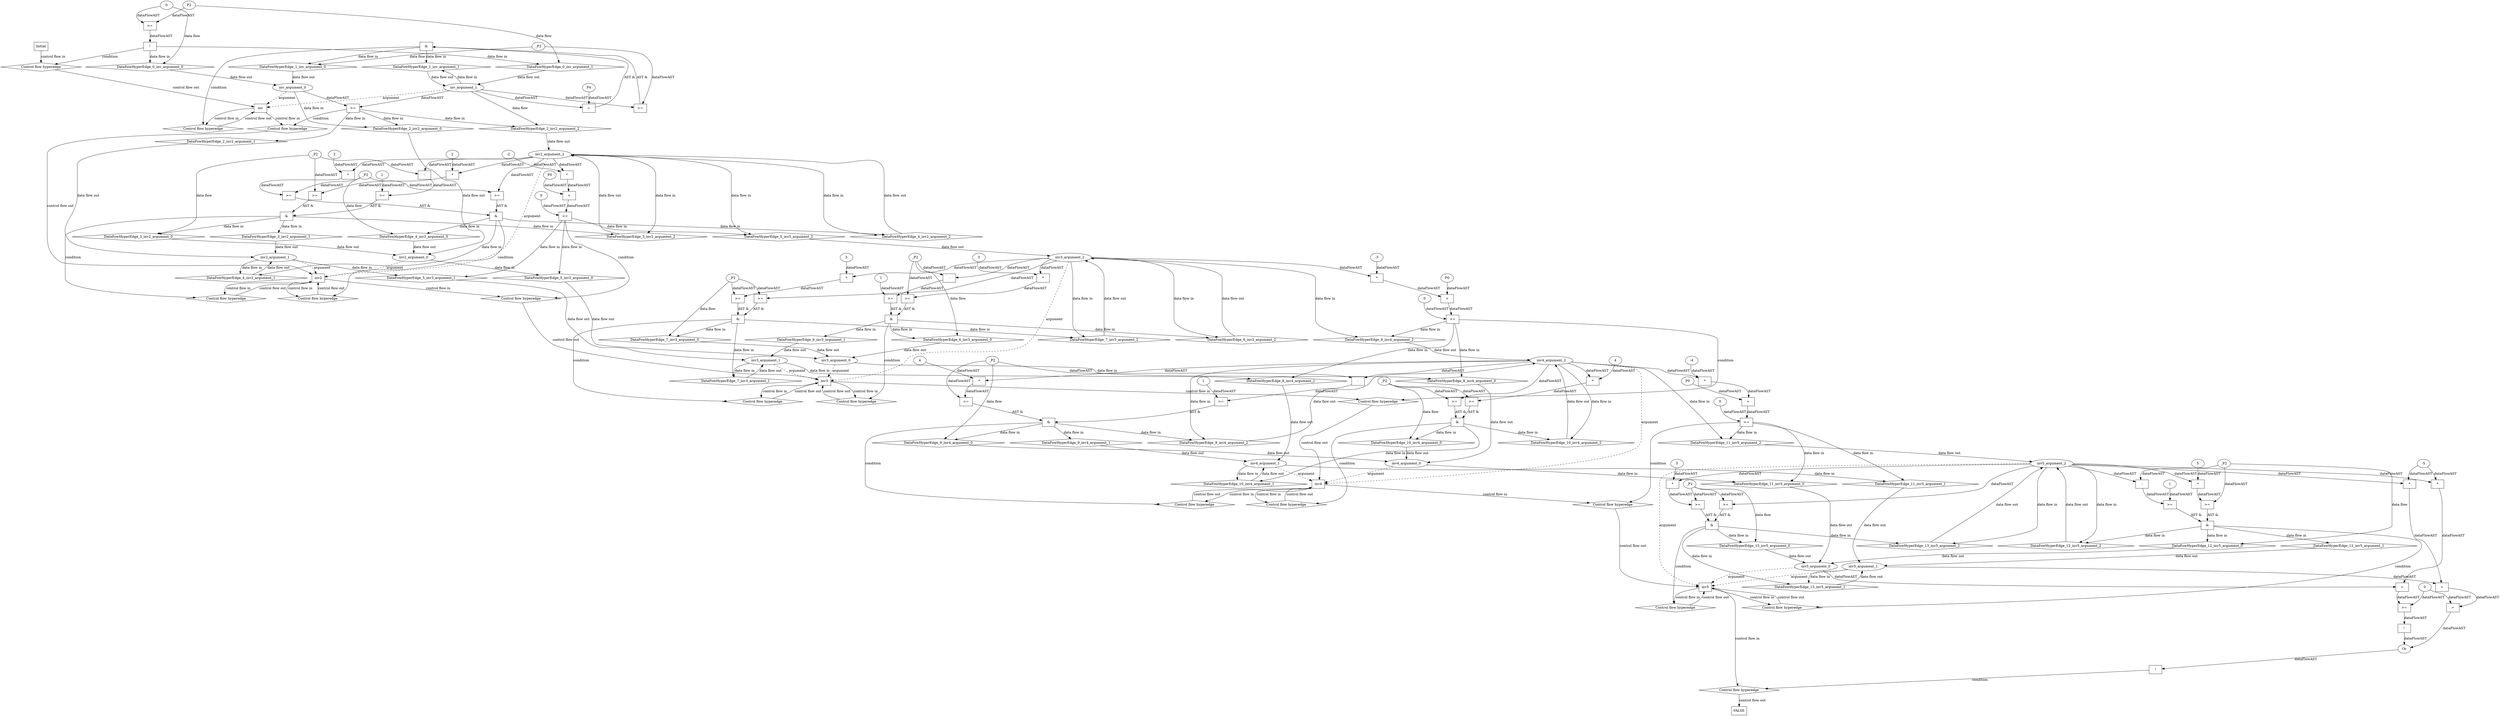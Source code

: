 digraph dag {
"inv" [label="inv" nodeName="inv" class=cfn  shape="rect"];
"inv2" [label="inv2" nodeName="inv2" class=cfn  shape="rect"];
"inv3" [label="inv3" nodeName="inv3" class=cfn  shape="rect"];
"inv4" [label="inv4" nodeName="inv4" class=cfn  shape="rect"];
"inv5" [label="inv5" nodeName="inv5" class=cfn  shape="rect"];
FALSE [label="FALSE" nodeName=FALSE class=cfn  shape="rect"];
Initial [label="Initial" nodeName=Initial class=cfn  shape="rect"];
ControlFowHyperEdge_0 [label="Control flow hyperedge" nodeName=ControlFowHyperEdge_0 class=controlFlowHyperEdge shape="diamond"];
"Initial" -> ControlFowHyperEdge_0 [label="control flow in"]
ControlFowHyperEdge_0 -> "inv" [label="control flow out"]
ControlFowHyperEdge_1 [label="Control flow hyperedge" nodeName=ControlFowHyperEdge_1 class=controlFlowHyperEdge shape="diamond"];
"inv" -> ControlFowHyperEdge_1 [label="control flow in"]
ControlFowHyperEdge_1 -> "inv" [label="control flow out"]
ControlFowHyperEdge_2 [label="Control flow hyperedge" nodeName=ControlFowHyperEdge_2 class=controlFlowHyperEdge shape="diamond"];
"inv" -> ControlFowHyperEdge_2 [label="control flow in"]
ControlFowHyperEdge_2 -> "inv2" [label="control flow out"]
ControlFowHyperEdge_3 [label="Control flow hyperedge" nodeName=ControlFowHyperEdge_3 class=controlFlowHyperEdge shape="diamond"];
"inv2" -> ControlFowHyperEdge_3 [label="control flow in"]
ControlFowHyperEdge_3 -> "inv2" [label="control flow out"]
ControlFowHyperEdge_4 [label="Control flow hyperedge" nodeName=ControlFowHyperEdge_4 class=controlFlowHyperEdge shape="diamond"];
"inv2" -> ControlFowHyperEdge_4 [label="control flow in"]
ControlFowHyperEdge_4 -> "inv2" [label="control flow out"]
ControlFowHyperEdge_5 [label="Control flow hyperedge" nodeName=ControlFowHyperEdge_5 class=controlFlowHyperEdge shape="diamond"];
"inv2" -> ControlFowHyperEdge_5 [label="control flow in"]
ControlFowHyperEdge_5 -> "inv3" [label="control flow out"]
ControlFowHyperEdge_6 [label="Control flow hyperedge" nodeName=ControlFowHyperEdge_6 class=controlFlowHyperEdge shape="diamond"];
"inv3" -> ControlFowHyperEdge_6 [label="control flow in"]
ControlFowHyperEdge_6 -> "inv3" [label="control flow out"]
ControlFowHyperEdge_7 [label="Control flow hyperedge" nodeName=ControlFowHyperEdge_7 class=controlFlowHyperEdge shape="diamond"];
"inv3" -> ControlFowHyperEdge_7 [label="control flow in"]
ControlFowHyperEdge_7 -> "inv3" [label="control flow out"]
ControlFowHyperEdge_8 [label="Control flow hyperedge" nodeName=ControlFowHyperEdge_8 class=controlFlowHyperEdge shape="diamond"];
"inv3" -> ControlFowHyperEdge_8 [label="control flow in"]
ControlFowHyperEdge_8 -> "inv4" [label="control flow out"]
ControlFowHyperEdge_9 [label="Control flow hyperedge" nodeName=ControlFowHyperEdge_9 class=controlFlowHyperEdge shape="diamond"];
"inv4" -> ControlFowHyperEdge_9 [label="control flow in"]
ControlFowHyperEdge_9 -> "inv4" [label="control flow out"]
ControlFowHyperEdge_10 [label="Control flow hyperedge" nodeName=ControlFowHyperEdge_10 class=controlFlowHyperEdge shape="diamond"];
"inv4" -> ControlFowHyperEdge_10 [label="control flow in"]
ControlFowHyperEdge_10 -> "inv4" [label="control flow out"]
ControlFowHyperEdge_11 [label="Control flow hyperedge" nodeName=ControlFowHyperEdge_11 class=controlFlowHyperEdge shape="diamond"];
"inv4" -> ControlFowHyperEdge_11 [label="control flow in"]
ControlFowHyperEdge_11 -> "inv5" [label="control flow out"]
ControlFowHyperEdge_12 [label="Control flow hyperedge" nodeName=ControlFowHyperEdge_12 class=controlFlowHyperEdge shape="diamond"];
"inv5" -> ControlFowHyperEdge_12 [label="control flow in"]
ControlFowHyperEdge_12 -> "inv5" [label="control flow out"]
ControlFowHyperEdge_13 [label="Control flow hyperedge" nodeName=ControlFowHyperEdge_13 class=controlFlowHyperEdge shape="diamond"];
"inv5" -> ControlFowHyperEdge_13 [label="control flow in"]
ControlFowHyperEdge_13 -> "inv5" [label="control flow out"]
ControlFowHyperEdge_14 [label="Control flow hyperedge" nodeName=ControlFowHyperEdge_14 class=controlFlowHyperEdge shape="diamond"];
"inv5" -> ControlFowHyperEdge_14 [label="control flow in"]
ControlFowHyperEdge_14 -> "FALSE" [label="control flow out"]
"inv_argument_0" [label="inv_argument_0" nodeName=argument0 class=argument  head="inv" shape="oval"];
"inv_argument_0" -> "inv"[label="argument" style="dashed"]
"inv_argument_1" [label="inv_argument_1" nodeName=argument1 class=argument  head="inv" shape="oval"];
"inv_argument_1" -> "inv"[label="argument" style="dashed"]
"inv2_argument_0" [label="inv2_argument_0" nodeName=argument0 class=argument  head="inv2" shape="oval"];
"inv2_argument_0" -> "inv2"[label="argument" style="dashed"]
"inv2_argument_1" [label="inv2_argument_1" nodeName=argument1 class=argument  head="inv2" shape="oval"];
"inv2_argument_1" -> "inv2"[label="argument" style="dashed"]
"inv2_argument_2" [label="inv2_argument_2" nodeName=argument2 class=argument  head="inv2" shape="oval"];
"inv2_argument_2" -> "inv2"[label="argument" style="dashed"]
"inv3_argument_0" [label="inv3_argument_0" nodeName=argument0 class=argument  head="inv3" shape="oval"];
"inv3_argument_0" -> "inv3"[label="argument" style="dashed"]
"inv3_argument_1" [label="inv3_argument_1" nodeName=argument1 class=argument  head="inv3" shape="oval"];
"inv3_argument_1" -> "inv3"[label="argument" style="dashed"]
"inv3_argument_2" [label="inv3_argument_2" nodeName=argument2 class=argument  head="inv3" shape="oval"];
"inv3_argument_2" -> "inv3"[label="argument" style="dashed"]
"inv4_argument_0" [label="inv4_argument_0" nodeName=argument0 class=argument  head="inv4" shape="oval"];
"inv4_argument_0" -> "inv4"[label="argument" style="dashed"]
"inv4_argument_1" [label="inv4_argument_1" nodeName=argument1 class=argument  head="inv4" shape="oval"];
"inv4_argument_1" -> "inv4"[label="argument" style="dashed"]
"inv4_argument_2" [label="inv4_argument_2" nodeName=argument2 class=argument  head="inv4" shape="oval"];
"inv4_argument_2" -> "inv4"[label="argument" style="dashed"]
"inv5_argument_0" [label="inv5_argument_0" nodeName=argument0 class=argument  head="inv5" shape="oval"];
"inv5_argument_0" -> "inv5"[label="argument" style="dashed"]
"inv5_argument_1" [label="inv5_argument_1" nodeName=argument1 class=argument  head="inv5" shape="oval"];
"inv5_argument_1" -> "inv5"[label="argument" style="dashed"]
"inv5_argument_2" [label="inv5_argument_2" nodeName=argument2 class=argument  head="inv5" shape="oval"];
"inv5_argument_2" -> "inv5"[label="argument" style="dashed"]

"xxxinv___Initial_0xxxguard_0_node_0" [label="!" nodeName="xxxinv___Initial_0xxxguard_0_node_0" class=Operator shape="rect"];
"xxxinv___Initial_0xxxguard_0_node_1" [label=">=" nodeName="xxxinv___Initial_0xxxguard_0_node_1" class=Operator  shape="rect"];
"xxxinv___Initial_0xxxguard_0_node_1" -> "xxxinv___Initial_0xxxguard_0_node_0"[label="dataFlowAST"]
"xxxinv___Initial_0xxxdataFlow_0_node_0" -> "xxxinv___Initial_0xxxguard_0_node_1"[label="dataFlowAST"]
"xxxinv___Initial_0xxxdataFlow1_node_0" -> "xxxinv___Initial_0xxxguard_0_node_1"[label="dataFlowAST"]

"xxxinv___Initial_0xxxguard_0_node_0" -> "ControlFowHyperEdge_0" [label="condition"];
"xxxinv___Initial_0xxxdataFlow_0_node_0" [label="0" nodeName="xxxinv___Initial_0xxxdataFlow_0_node_0" class=Literal ];

"xxxinv___Initial_0xxxdataFlow_0_node_0" -> "DataFowHyperEdge_0_inv_argument_0" [label="data flow"];
"xxxinv___Initial_0xxxdataFlow1_node_0" [label="P2" nodeName="xxxinv___Initial_0xxxdataFlow1_node_0" class=Constant ];

"xxxinv___Initial_0xxxdataFlow1_node_0" -> "DataFowHyperEdge_0_inv_argument_1" [label="data flow"];
"xxxinv___inv_1xxx_and" [label="&" nodeName="xxxinv___inv_1xxx_and" class=Operator shape="rect"];
"xxxinv___inv_1xxxguard_0_node_0" [label=">=" nodeName="xxxinv___inv_1xxxguard_0_node_0" class=Operator  shape="rect"];
"inv_argument_1" -> "xxxinv___inv_1xxxguard_0_node_0"[label="dataFlowAST"]
"xxxinv___inv_1xxxdataFlow_0_node_0" -> "xxxinv___inv_1xxxguard_0_node_0"[label="dataFlowAST"]

"xxxinv___inv_1xxxguard_0_node_0" -> "xxxinv___inv_1xxx_and" [label="AST &"];
"xxxinv___inv_1xxxguard1_node_0" [label="=" nodeName="xxxinv___inv_1xxxguard1_node_0" class=Operator  shape="rect"];
"xxxinv___inv_1xxxguard1_node_1" [label="P4" nodeName="xxxinv___inv_1xxxguard1_node_1" class=Constant ];
"xxxinv___inv_1xxxguard1_node_1" -> "xxxinv___inv_1xxxguard1_node_0"[label="dataFlowAST"]
"inv_argument_1" -> "xxxinv___inv_1xxxguard1_node_0"[label="dataFlowAST"]

"xxxinv___inv_1xxxguard1_node_0" -> "xxxinv___inv_1xxx_and" [label="AST &"];
"xxxinv___inv_1xxx_and" -> "ControlFowHyperEdge_1" [label="condition"];
"xxxinv___inv_1xxxdataFlow_0_node_0" [label="_P2" nodeName="xxxinv___inv_1xxxdataFlow_0_node_0" class=Constant ];

"xxxinv___inv_1xxxdataFlow_0_node_0" -> "DataFowHyperEdge_1_inv_argument_0" [label="data flow"];
"xxxinv2___inv_2xxxguard_0_node_0" [label=">=" nodeName="xxxinv2___inv_2xxxguard_0_node_0" class=Operator  shape="rect"];
"inv_argument_0" -> "xxxinv2___inv_2xxxguard_0_node_0"[label="dataFlowAST"]
"inv_argument_1" -> "xxxinv2___inv_2xxxguard_0_node_0"[label="dataFlowAST"]

"xxxinv2___inv_2xxxguard_0_node_0" -> "ControlFowHyperEdge_2" [label="condition"];

"inv_argument_1" -> "DataFowHyperEdge_2_inv2_argument_2" [label="data flow"];
"xxxinv2___inv2_3xxx_and" [label="&" nodeName="xxxinv2___inv2_3xxx_and" class=Operator shape="rect"];
"xxxinv2___inv2_3xxxguard_0_node_0" [label=">=" nodeName="xxxinv2___inv2_3xxxguard_0_node_0" class=Operator  shape="rect"];
"xxxinv2___inv2_3xxxguard_0_node_1" [label="*" nodeName="xxxinv2___inv2_3xxxguard_0_node_1" class=Operator  shape="rect"];
"xxxinv2___inv2_3xxxguard_0_node_2" [label="2" nodeName="xxxinv2___inv2_3xxxguard_0_node_2" class=Coeff ];
"xxxinv2___inv2_3xxxguard_0_node_1" -> "xxxinv2___inv2_3xxxguard_0_node_0"[label="dataFlowAST"]
"xxxinv2___inv2_3xxxdataFlow_0_node_0" -> "xxxinv2___inv2_3xxxguard_0_node_0"[label="dataFlowAST"]
"xxxinv2___inv2_3xxxguard_0_node_2" -> "xxxinv2___inv2_3xxxguard_0_node_1"[label="dataFlowAST"]
"inv2_argument_2" -> "xxxinv2___inv2_3xxxguard_0_node_1"[label="dataFlowAST"]

"xxxinv2___inv2_3xxxguard_0_node_0" -> "xxxinv2___inv2_3xxx_and" [label="AST &"];
"xxxinv2___inv2_3xxxguard1_node_0" [label=">=" nodeName="xxxinv2___inv2_3xxxguard1_node_0" class=Operator  shape="rect"];
"xxxinv2___inv2_3xxxguard1_node_1" [label="-" nodeName="xxxinv2___inv2_3xxxguard1_node_1" class= Operator shape="rect"];
"xxxinv2___inv2_3xxxguard1_node_4" [label="1" nodeName="xxxinv2___inv2_3xxxguard1_node_4" class=Literal ];
"xxxinv2___inv2_3xxxguard1_node_1" -> "xxxinv2___inv2_3xxxguard1_node_0"[label="dataFlowAST"]
"xxxinv2___inv2_3xxxguard1_node_4" -> "xxxinv2___inv2_3xxxguard1_node_0"[label="dataFlowAST"]
"xxxinv2___inv2_3xxxdataFlow_0_node_0" -> "xxxinv2___inv2_3xxxguard1_node_1"[label="dataFlowAST"]
"inv2_argument_2" -> "xxxinv2___inv2_3xxxguard1_node_1"[label="dataFlowAST"]

"xxxinv2___inv2_3xxxguard1_node_0" -> "xxxinv2___inv2_3xxx_and" [label="AST &"];
"xxxinv2___inv2_3xxx_and" -> "ControlFowHyperEdge_3" [label="condition"];
"xxxinv2___inv2_3xxxdataFlow_0_node_0" [label="_P2" nodeName="xxxinv2___inv2_3xxxdataFlow_0_node_0" class=Constant ];

"xxxinv2___inv2_3xxxdataFlow_0_node_0" -> "DataFowHyperEdge_3_inv2_argument_0" [label="data flow"];
"xxxinv2___inv2_4xxx_and" [label="&" nodeName="xxxinv2___inv2_4xxx_and" class=Operator shape="rect"];
"xxxinv2___inv2_4xxxguard_0_node_0" [label=">=" nodeName="xxxinv2___inv2_4xxxguard_0_node_0" class=Operator  shape="rect"];
"xxxinv2___inv2_4xxxguard_0_node_1" [label="*" nodeName="xxxinv2___inv2_4xxxguard_0_node_1" class=Operator  shape="rect"];
"xxxinv2___inv2_4xxxguard_0_node_2" [label="2" nodeName="xxxinv2___inv2_4xxxguard_0_node_2" class=Coeff ];
"xxxinv2___inv2_4xxxguard_0_node_1" -> "xxxinv2___inv2_4xxxguard_0_node_0"[label="dataFlowAST"]
"xxxinv2___inv2_4xxxdataFlow_0_node_0" -> "xxxinv2___inv2_4xxxguard_0_node_0"[label="dataFlowAST"]
"xxxinv2___inv2_4xxxguard_0_node_2" -> "xxxinv2___inv2_4xxxguard_0_node_1"[label="dataFlowAST"]
"inv2_argument_2" -> "xxxinv2___inv2_4xxxguard_0_node_1"[label="dataFlowAST"]

"xxxinv2___inv2_4xxxguard_0_node_0" -> "xxxinv2___inv2_4xxx_and" [label="AST &"];
"xxxinv2___inv2_4xxxguard1_node_0" [label=">=" nodeName="xxxinv2___inv2_4xxxguard1_node_0" class=Operator  shape="rect"];
"inv2_argument_2" -> "xxxinv2___inv2_4xxxguard1_node_0"[label="dataFlowAST"]
"xxxinv2___inv2_4xxxdataFlow_0_node_0" -> "xxxinv2___inv2_4xxxguard1_node_0"[label="dataFlowAST"]

"xxxinv2___inv2_4xxxguard1_node_0" -> "xxxinv2___inv2_4xxx_and" [label="AST &"];
"xxxinv2___inv2_4xxx_and" -> "ControlFowHyperEdge_4" [label="condition"];
"xxxinv2___inv2_4xxxdataFlow_0_node_0" [label="_P2" nodeName="xxxinv2___inv2_4xxxdataFlow_0_node_0" class=Constant ];

"xxxinv2___inv2_4xxxdataFlow_0_node_0" -> "DataFowHyperEdge_4_inv2_argument_0" [label="data flow"];
"xxxinv3___inv2_5xxxguard_0_node_0" [label=">=" nodeName="xxxinv3___inv2_5xxxguard_0_node_0" class=Operator  shape="rect"];
"xxxinv3___inv2_5xxxguard_0_node_1" [label="+" nodeName="xxxinv3___inv2_5xxxguard_0_node_1" class= Operator shape="rect"];
"xxxinv3___inv2_5xxxguard_0_node_2" [label="P0" nodeName="xxxinv3___inv2_5xxxguard_0_node_2" class=Constant ];
"xxxinv3___inv2_5xxxguard_0_node_3" [label="*" nodeName="xxxinv3___inv2_5xxxguard_0_node_3" class=Operator  shape="rect"];
"xxxinv3___inv2_5xxxguard_0_node_4" [label="-2" nodeName="xxxinv3___inv2_5xxxguard_0_node_4" class=Coeff ];
"xxxinv3___inv2_5xxxguard_0_node_6" [label="0" nodeName="xxxinv3___inv2_5xxxguard_0_node_6" class=Literal ];
"xxxinv3___inv2_5xxxguard_0_node_1" -> "xxxinv3___inv2_5xxxguard_0_node_0"[label="dataFlowAST"]
"xxxinv3___inv2_5xxxguard_0_node_6" -> "xxxinv3___inv2_5xxxguard_0_node_0"[label="dataFlowAST"]
"xxxinv3___inv2_5xxxguard_0_node_2" -> "xxxinv3___inv2_5xxxguard_0_node_1"[label="dataFlowAST"]
"xxxinv3___inv2_5xxxguard_0_node_3" -> "xxxinv3___inv2_5xxxguard_0_node_1"[label="dataFlowAST"]
"inv2_argument_2" -> "xxxinv3___inv2_5xxxguard_0_node_3"[label="dataFlowAST"]
"xxxinv3___inv2_5xxxguard_0_node_4" -> "xxxinv3___inv2_5xxxguard_0_node_3"[label="dataFlowAST"]

"xxxinv3___inv2_5xxxguard_0_node_0" -> "ControlFowHyperEdge_5" [label="condition"];
"xxxinv3___inv3_6xxx_and" [label="&" nodeName="xxxinv3___inv3_6xxx_and" class=Operator shape="rect"];
"xxxinv3___inv3_6xxxguard_0_node_0" [label=">=" nodeName="xxxinv3___inv3_6xxxguard_0_node_0" class=Operator  shape="rect"];
"xxxinv3___inv3_6xxxguard_0_node_1" [label="*" nodeName="xxxinv3___inv3_6xxxguard_0_node_1" class=Operator  shape="rect"];
"xxxinv3___inv3_6xxxguard_0_node_2" [label="3" nodeName="xxxinv3___inv3_6xxxguard_0_node_2" class=Coeff ];
"xxxinv3___inv3_6xxxguard_0_node_1" -> "xxxinv3___inv3_6xxxguard_0_node_0"[label="dataFlowAST"]
"xxxinv3___inv3_6xxxdataFlow_0_node_0" -> "xxxinv3___inv3_6xxxguard_0_node_0"[label="dataFlowAST"]
"xxxinv3___inv3_6xxxguard_0_node_2" -> "xxxinv3___inv3_6xxxguard_0_node_1"[label="dataFlowAST"]
"inv3_argument_2" -> "xxxinv3___inv3_6xxxguard_0_node_1"[label="dataFlowAST"]

"xxxinv3___inv3_6xxxguard_0_node_0" -> "xxxinv3___inv3_6xxx_and" [label="AST &"];
"xxxinv3___inv3_6xxxguard1_node_0" [label=">=" nodeName="xxxinv3___inv3_6xxxguard1_node_0" class=Operator  shape="rect"];
"xxxinv3___inv3_6xxxguard1_node_1" [label="-" nodeName="xxxinv3___inv3_6xxxguard1_node_1" class= Operator shape="rect"];
"xxxinv3___inv3_6xxxguard1_node_4" [label="1" nodeName="xxxinv3___inv3_6xxxguard1_node_4" class=Literal ];
"xxxinv3___inv3_6xxxguard1_node_1" -> "xxxinv3___inv3_6xxxguard1_node_0"[label="dataFlowAST"]
"xxxinv3___inv3_6xxxguard1_node_4" -> "xxxinv3___inv3_6xxxguard1_node_0"[label="dataFlowAST"]
"xxxinv3___inv3_6xxxdataFlow_0_node_0" -> "xxxinv3___inv3_6xxxguard1_node_1"[label="dataFlowAST"]
"inv3_argument_2" -> "xxxinv3___inv3_6xxxguard1_node_1"[label="dataFlowAST"]

"xxxinv3___inv3_6xxxguard1_node_0" -> "xxxinv3___inv3_6xxx_and" [label="AST &"];
"xxxinv3___inv3_6xxx_and" -> "ControlFowHyperEdge_6" [label="condition"];
"xxxinv3___inv3_6xxxdataFlow_0_node_0" [label="_P2" nodeName="xxxinv3___inv3_6xxxdataFlow_0_node_0" class=Constant ];

"xxxinv3___inv3_6xxxdataFlow_0_node_0" -> "DataFowHyperEdge_6_inv3_argument_0" [label="data flow"];
"xxxinv3___inv3_7xxx_and" [label="&" nodeName="xxxinv3___inv3_7xxx_and" class=Operator shape="rect"];
"xxxinv3___inv3_7xxxguard_0_node_0" [label=">=" nodeName="xxxinv3___inv3_7xxxguard_0_node_0" class=Operator  shape="rect"];
"xxxinv3___inv3_7xxxguard_0_node_1" [label="*" nodeName="xxxinv3___inv3_7xxxguard_0_node_1" class=Operator  shape="rect"];
"xxxinv3___inv3_7xxxguard_0_node_2" [label="3" nodeName="xxxinv3___inv3_7xxxguard_0_node_2" class=Coeff ];
"xxxinv3___inv3_7xxxguard_0_node_1" -> "xxxinv3___inv3_7xxxguard_0_node_0"[label="dataFlowAST"]
"xxxinv3___inv3_7xxxdataFlow_0_node_0" -> "xxxinv3___inv3_7xxxguard_0_node_0"[label="dataFlowAST"]
"xxxinv3___inv3_7xxxguard_0_node_2" -> "xxxinv3___inv3_7xxxguard_0_node_1"[label="dataFlowAST"]
"inv3_argument_2" -> "xxxinv3___inv3_7xxxguard_0_node_1"[label="dataFlowAST"]

"xxxinv3___inv3_7xxxguard_0_node_0" -> "xxxinv3___inv3_7xxx_and" [label="AST &"];
"xxxinv3___inv3_7xxxguard1_node_0" [label=">=" nodeName="xxxinv3___inv3_7xxxguard1_node_0" class=Operator  shape="rect"];
"inv3_argument_2" -> "xxxinv3___inv3_7xxxguard1_node_0"[label="dataFlowAST"]
"xxxinv3___inv3_7xxxdataFlow_0_node_0" -> "xxxinv3___inv3_7xxxguard1_node_0"[label="dataFlowAST"]

"xxxinv3___inv3_7xxxguard1_node_0" -> "xxxinv3___inv3_7xxx_and" [label="AST &"];
"xxxinv3___inv3_7xxx_and" -> "ControlFowHyperEdge_7" [label="condition"];
"xxxinv3___inv3_7xxxdataFlow_0_node_0" [label="_P2" nodeName="xxxinv3___inv3_7xxxdataFlow_0_node_0" class=Constant ];

"xxxinv3___inv3_7xxxdataFlow_0_node_0" -> "DataFowHyperEdge_7_inv3_argument_0" [label="data flow"];
"xxxinv4___inv3_8xxxguard_0_node_0" [label=">=" nodeName="xxxinv4___inv3_8xxxguard_0_node_0" class=Operator  shape="rect"];
"xxxinv4___inv3_8xxxguard_0_node_1" [label="+" nodeName="xxxinv4___inv3_8xxxguard_0_node_1" class= Operator shape="rect"];
"xxxinv4___inv3_8xxxguard_0_node_2" [label="P0" nodeName="xxxinv4___inv3_8xxxguard_0_node_2" class=Constant ];
"xxxinv4___inv3_8xxxguard_0_node_3" [label="*" nodeName="xxxinv4___inv3_8xxxguard_0_node_3" class=Operator  shape="rect"];
"xxxinv4___inv3_8xxxguard_0_node_4" [label="-3" nodeName="xxxinv4___inv3_8xxxguard_0_node_4" class=Coeff ];
"xxxinv4___inv3_8xxxguard_0_node_6" [label="0" nodeName="xxxinv4___inv3_8xxxguard_0_node_6" class=Literal ];
"xxxinv4___inv3_8xxxguard_0_node_1" -> "xxxinv4___inv3_8xxxguard_0_node_0"[label="dataFlowAST"]
"xxxinv4___inv3_8xxxguard_0_node_6" -> "xxxinv4___inv3_8xxxguard_0_node_0"[label="dataFlowAST"]
"xxxinv4___inv3_8xxxguard_0_node_2" -> "xxxinv4___inv3_8xxxguard_0_node_1"[label="dataFlowAST"]
"xxxinv4___inv3_8xxxguard_0_node_3" -> "xxxinv4___inv3_8xxxguard_0_node_1"[label="dataFlowAST"]
"inv3_argument_2" -> "xxxinv4___inv3_8xxxguard_0_node_3"[label="dataFlowAST"]
"xxxinv4___inv3_8xxxguard_0_node_4" -> "xxxinv4___inv3_8xxxguard_0_node_3"[label="dataFlowAST"]

"xxxinv4___inv3_8xxxguard_0_node_0" -> "ControlFowHyperEdge_8" [label="condition"];
"xxxinv4___inv4_9xxx_and" [label="&" nodeName="xxxinv4___inv4_9xxx_and" class=Operator shape="rect"];
"xxxinv4___inv4_9xxxguard_0_node_0" [label=">=" nodeName="xxxinv4___inv4_9xxxguard_0_node_0" class=Operator  shape="rect"];
"xxxinv4___inv4_9xxxguard_0_node_1" [label="*" nodeName="xxxinv4___inv4_9xxxguard_0_node_1" class=Operator  shape="rect"];
"xxxinv4___inv4_9xxxguard_0_node_2" [label="4" nodeName="xxxinv4___inv4_9xxxguard_0_node_2" class=Coeff ];
"xxxinv4___inv4_9xxxguard_0_node_1" -> "xxxinv4___inv4_9xxxguard_0_node_0"[label="dataFlowAST"]
"xxxinv4___inv4_9xxxdataFlow_0_node_0" -> "xxxinv4___inv4_9xxxguard_0_node_0"[label="dataFlowAST"]
"xxxinv4___inv4_9xxxguard_0_node_2" -> "xxxinv4___inv4_9xxxguard_0_node_1"[label="dataFlowAST"]
"inv4_argument_2" -> "xxxinv4___inv4_9xxxguard_0_node_1"[label="dataFlowAST"]

"xxxinv4___inv4_9xxxguard_0_node_0" -> "xxxinv4___inv4_9xxx_and" [label="AST &"];
"xxxinv4___inv4_9xxxguard1_node_0" [label=">=" nodeName="xxxinv4___inv4_9xxxguard1_node_0" class=Operator  shape="rect"];
"xxxinv4___inv4_9xxxguard1_node_1" [label="-" nodeName="xxxinv4___inv4_9xxxguard1_node_1" class= Operator shape="rect"];
"xxxinv4___inv4_9xxxguard1_node_4" [label="1" nodeName="xxxinv4___inv4_9xxxguard1_node_4" class=Literal ];
"xxxinv4___inv4_9xxxguard1_node_1" -> "xxxinv4___inv4_9xxxguard1_node_0"[label="dataFlowAST"]
"xxxinv4___inv4_9xxxguard1_node_4" -> "xxxinv4___inv4_9xxxguard1_node_0"[label="dataFlowAST"]
"xxxinv4___inv4_9xxxdataFlow_0_node_0" -> "xxxinv4___inv4_9xxxguard1_node_1"[label="dataFlowAST"]
"inv4_argument_2" -> "xxxinv4___inv4_9xxxguard1_node_1"[label="dataFlowAST"]

"xxxinv4___inv4_9xxxguard1_node_0" -> "xxxinv4___inv4_9xxx_and" [label="AST &"];
"xxxinv4___inv4_9xxx_and" -> "ControlFowHyperEdge_9" [label="condition"];
"xxxinv4___inv4_9xxxdataFlow_0_node_0" [label="_P2" nodeName="xxxinv4___inv4_9xxxdataFlow_0_node_0" class=Constant ];

"xxxinv4___inv4_9xxxdataFlow_0_node_0" -> "DataFowHyperEdge_9_inv4_argument_0" [label="data flow"];
"xxxinv4___inv4_10xxx_and" [label="&" nodeName="xxxinv4___inv4_10xxx_and" class=Operator shape="rect"];
"xxxinv4___inv4_10xxxguard_0_node_0" [label=">=" nodeName="xxxinv4___inv4_10xxxguard_0_node_0" class=Operator  shape="rect"];
"xxxinv4___inv4_10xxxguard_0_node_1" [label="*" nodeName="xxxinv4___inv4_10xxxguard_0_node_1" class=Operator  shape="rect"];
"xxxinv4___inv4_10xxxguard_0_node_2" [label="4" nodeName="xxxinv4___inv4_10xxxguard_0_node_2" class=Coeff ];
"xxxinv4___inv4_10xxxguard_0_node_1" -> "xxxinv4___inv4_10xxxguard_0_node_0"[label="dataFlowAST"]
"xxxinv4___inv4_10xxxdataFlow_0_node_0" -> "xxxinv4___inv4_10xxxguard_0_node_0"[label="dataFlowAST"]
"xxxinv4___inv4_10xxxguard_0_node_2" -> "xxxinv4___inv4_10xxxguard_0_node_1"[label="dataFlowAST"]
"inv4_argument_2" -> "xxxinv4___inv4_10xxxguard_0_node_1"[label="dataFlowAST"]

"xxxinv4___inv4_10xxxguard_0_node_0" -> "xxxinv4___inv4_10xxx_and" [label="AST &"];
"xxxinv4___inv4_10xxxguard1_node_0" [label=">=" nodeName="xxxinv4___inv4_10xxxguard1_node_0" class=Operator  shape="rect"];
"inv4_argument_2" -> "xxxinv4___inv4_10xxxguard1_node_0"[label="dataFlowAST"]
"xxxinv4___inv4_10xxxdataFlow_0_node_0" -> "xxxinv4___inv4_10xxxguard1_node_0"[label="dataFlowAST"]

"xxxinv4___inv4_10xxxguard1_node_0" -> "xxxinv4___inv4_10xxx_and" [label="AST &"];
"xxxinv4___inv4_10xxx_and" -> "ControlFowHyperEdge_10" [label="condition"];
"xxxinv4___inv4_10xxxdataFlow_0_node_0" [label="_P2" nodeName="xxxinv4___inv4_10xxxdataFlow_0_node_0" class=Constant ];

"xxxinv4___inv4_10xxxdataFlow_0_node_0" -> "DataFowHyperEdge_10_inv4_argument_0" [label="data flow"];
"xxxinv5___inv4_11xxxguard_0_node_0" [label=">=" nodeName="xxxinv5___inv4_11xxxguard_0_node_0" class=Operator  shape="rect"];
"xxxinv5___inv4_11xxxguard_0_node_1" [label="+" nodeName="xxxinv5___inv4_11xxxguard_0_node_1" class= Operator shape="rect"];
"xxxinv5___inv4_11xxxguard_0_node_2" [label="P0" nodeName="xxxinv5___inv4_11xxxguard_0_node_2" class=Constant ];
"xxxinv5___inv4_11xxxguard_0_node_3" [label="*" nodeName="xxxinv5___inv4_11xxxguard_0_node_3" class=Operator  shape="rect"];
"xxxinv5___inv4_11xxxguard_0_node_4" [label="-4" nodeName="xxxinv5___inv4_11xxxguard_0_node_4" class=Coeff ];
"xxxinv5___inv4_11xxxguard_0_node_6" [label="0" nodeName="xxxinv5___inv4_11xxxguard_0_node_6" class=Literal ];
"xxxinv5___inv4_11xxxguard_0_node_1" -> "xxxinv5___inv4_11xxxguard_0_node_0"[label="dataFlowAST"]
"xxxinv5___inv4_11xxxguard_0_node_6" -> "xxxinv5___inv4_11xxxguard_0_node_0"[label="dataFlowAST"]
"xxxinv5___inv4_11xxxguard_0_node_2" -> "xxxinv5___inv4_11xxxguard_0_node_1"[label="dataFlowAST"]
"xxxinv5___inv4_11xxxguard_0_node_3" -> "xxxinv5___inv4_11xxxguard_0_node_1"[label="dataFlowAST"]
"inv4_argument_2" -> "xxxinv5___inv4_11xxxguard_0_node_3"[label="dataFlowAST"]
"xxxinv5___inv4_11xxxguard_0_node_4" -> "xxxinv5___inv4_11xxxguard_0_node_3"[label="dataFlowAST"]

"xxxinv5___inv4_11xxxguard_0_node_0" -> "ControlFowHyperEdge_11" [label="condition"];
"xxxinv5___inv5_12xxx_and" [label="&" nodeName="xxxinv5___inv5_12xxx_and" class=Operator shape="rect"];
"xxxinv5___inv5_12xxxguard_0_node_0" [label=">=" nodeName="xxxinv5___inv5_12xxxguard_0_node_0" class=Operator  shape="rect"];
"xxxinv5___inv5_12xxxguard_0_node_1" [label="*" nodeName="xxxinv5___inv5_12xxxguard_0_node_1" class=Operator  shape="rect"];
"xxxinv5___inv5_12xxxguard_0_node_2" [label="5" nodeName="xxxinv5___inv5_12xxxguard_0_node_2" class=Coeff ];
"xxxinv5___inv5_12xxxguard_0_node_1" -> "xxxinv5___inv5_12xxxguard_0_node_0"[label="dataFlowAST"]
"xxxinv5___inv5_12xxxdataFlow_0_node_0" -> "xxxinv5___inv5_12xxxguard_0_node_0"[label="dataFlowAST"]
"xxxinv5___inv5_12xxxguard_0_node_2" -> "xxxinv5___inv5_12xxxguard_0_node_1"[label="dataFlowAST"]
"inv5_argument_2" -> "xxxinv5___inv5_12xxxguard_0_node_1"[label="dataFlowAST"]

"xxxinv5___inv5_12xxxguard_0_node_0" -> "xxxinv5___inv5_12xxx_and" [label="AST &"];
"xxxinv5___inv5_12xxxguard1_node_0" [label=">=" nodeName="xxxinv5___inv5_12xxxguard1_node_0" class=Operator  shape="rect"];
"xxxinv5___inv5_12xxxguard1_node_1" [label="-" nodeName="xxxinv5___inv5_12xxxguard1_node_1" class= Operator shape="rect"];
"xxxinv5___inv5_12xxxguard1_node_4" [label="1" nodeName="xxxinv5___inv5_12xxxguard1_node_4" class=Literal ];
"xxxinv5___inv5_12xxxguard1_node_1" -> "xxxinv5___inv5_12xxxguard1_node_0"[label="dataFlowAST"]
"xxxinv5___inv5_12xxxguard1_node_4" -> "xxxinv5___inv5_12xxxguard1_node_0"[label="dataFlowAST"]
"xxxinv5___inv5_12xxxdataFlow_0_node_0" -> "xxxinv5___inv5_12xxxguard1_node_1"[label="dataFlowAST"]
"inv5_argument_2" -> "xxxinv5___inv5_12xxxguard1_node_1"[label="dataFlowAST"]

"xxxinv5___inv5_12xxxguard1_node_0" -> "xxxinv5___inv5_12xxx_and" [label="AST &"];
"xxxinv5___inv5_12xxx_and" -> "ControlFowHyperEdge_12" [label="condition"];
"xxxinv5___inv5_12xxxdataFlow_0_node_0" [label="_P2" nodeName="xxxinv5___inv5_12xxxdataFlow_0_node_0" class=Constant ];

"xxxinv5___inv5_12xxxdataFlow_0_node_0" -> "DataFowHyperEdge_12_inv5_argument_0" [label="data flow"];
"xxxinv5___inv5_13xxx_and" [label="&" nodeName="xxxinv5___inv5_13xxx_and" class=Operator shape="rect"];
"xxxinv5___inv5_13xxxguard_0_node_0" [label=">=" nodeName="xxxinv5___inv5_13xxxguard_0_node_0" class=Operator  shape="rect"];
"xxxinv5___inv5_13xxxguard_0_node_1" [label="*" nodeName="xxxinv5___inv5_13xxxguard_0_node_1" class=Operator  shape="rect"];
"xxxinv5___inv5_13xxxguard_0_node_2" [label="5" nodeName="xxxinv5___inv5_13xxxguard_0_node_2" class=Coeff ];
"xxxinv5___inv5_13xxxguard_0_node_1" -> "xxxinv5___inv5_13xxxguard_0_node_0"[label="dataFlowAST"]
"xxxinv5___inv5_13xxxdataFlow_0_node_0" -> "xxxinv5___inv5_13xxxguard_0_node_0"[label="dataFlowAST"]
"xxxinv5___inv5_13xxxguard_0_node_2" -> "xxxinv5___inv5_13xxxguard_0_node_1"[label="dataFlowAST"]
"inv5_argument_2" -> "xxxinv5___inv5_13xxxguard_0_node_1"[label="dataFlowAST"]

"xxxinv5___inv5_13xxxguard_0_node_0" -> "xxxinv5___inv5_13xxx_and" [label="AST &"];
"xxxinv5___inv5_13xxxguard1_node_0" [label=">=" nodeName="xxxinv5___inv5_13xxxguard1_node_0" class=Operator  shape="rect"];
"inv5_argument_2" -> "xxxinv5___inv5_13xxxguard1_node_0"[label="dataFlowAST"]
"xxxinv5___inv5_13xxxdataFlow_0_node_0" -> "xxxinv5___inv5_13xxxguard1_node_0"[label="dataFlowAST"]

"xxxinv5___inv5_13xxxguard1_node_0" -> "xxxinv5___inv5_13xxx_and" [label="AST &"];
"xxxinv5___inv5_13xxx_and" -> "ControlFowHyperEdge_13" [label="condition"];
"xxxinv5___inv5_13xxxdataFlow_0_node_0" [label="_P2" nodeName="xxxinv5___inv5_13xxxdataFlow_0_node_0" class=Constant ];

"xxxinv5___inv5_13xxxdataFlow_0_node_0" -> "DataFowHyperEdge_13_inv5_argument_0" [label="data flow"];
"xxxFALSE___inv5_14xxxguard_0_node_0" [label="!" nodeName="xxxFALSE___inv5_14xxxguard_0_node_0" class=Operator shape="rect"];
"xxxFALSE___inv5_14xxxguard_0_node_1" [label="Or" nodeName="xxxFALSE___inv5_14xxxguard_0_node_1" class=Operator ];
"xxxFALSE___inv5_14xxxguard_0_node_2" [label="=" nodeName="xxxFALSE___inv5_14xxxguard_0_node_2" class=Operator  shape="rect"];
"xxxFALSE___inv5_14xxxguard_0_node_3" [label="+" nodeName="xxxFALSE___inv5_14xxxguard_0_node_3" class= Operator shape="rect"];
"xxxFALSE___inv5_14xxxguard_0_node_5" [label="*" nodeName="xxxFALSE___inv5_14xxxguard_0_node_5" class=Operator  shape="rect"];
"xxxFALSE___inv5_14xxxguard_0_node_6" [label="-5" nodeName="xxxFALSE___inv5_14xxxguard_0_node_6" class=Coeff ];
"xxxFALSE___inv5_14xxxguard_0_node_8" [label="0" nodeName="xxxFALSE___inv5_14xxxguard_0_node_8" class=Literal ];
"xxxFALSE___inv5_14xxxguard_0_node_9" [label="!" nodeName="xxxFALSE___inv5_14xxxguard_0_node_9" class=Operator shape="rect"];
"xxxFALSE___inv5_14xxxguard_0_node_10" [label=">=" nodeName="xxxFALSE___inv5_14xxxguard_0_node_10" class=Operator  shape="rect"];
"xxxFALSE___inv5_14xxxguard_0_node_11" [label="+" nodeName="xxxFALSE___inv5_14xxxguard_0_node_11" class= Operator shape="rect"];
"xxxFALSE___inv5_14xxxguard_0_node_13" [label="*" nodeName="xxxFALSE___inv5_14xxxguard_0_node_13" class=Operator  shape="rect"];
"xxxFALSE___inv5_14xxxguard_0_node_6" [label="-5" nodeName="xxxFALSE___inv5_14xxxguard_0_node_6" class=Coeff ];
"xxxFALSE___inv5_14xxxguard_0_node_1" -> "xxxFALSE___inv5_14xxxguard_0_node_0"[label="dataFlowAST"]
"xxxFALSE___inv5_14xxxguard_0_node_2" -> "xxxFALSE___inv5_14xxxguard_0_node_1"[label="dataFlowAST"]
"xxxFALSE___inv5_14xxxguard_0_node_9" -> "xxxFALSE___inv5_14xxxguard_0_node_1"[label="dataFlowAST"]
"xxxFALSE___inv5_14xxxguard_0_node_3" -> "xxxFALSE___inv5_14xxxguard_0_node_2"[label="dataFlowAST"]
"xxxFALSE___inv5_14xxxguard_0_node_8" -> "xxxFALSE___inv5_14xxxguard_0_node_2"[label="dataFlowAST"]
"inv5_argument_1" -> "xxxFALSE___inv5_14xxxguard_0_node_3"[label="dataFlowAST"]
"xxxFALSE___inv5_14xxxguard_0_node_5" -> "xxxFALSE___inv5_14xxxguard_0_node_3"[label="dataFlowAST"]
"inv5_argument_2" -> "xxxFALSE___inv5_14xxxguard_0_node_5"[label="dataFlowAST"]
"xxxFALSE___inv5_14xxxguard_0_node_6" -> "xxxFALSE___inv5_14xxxguard_0_node_5"[label="dataFlowAST"]
"xxxFALSE___inv5_14xxxguard_0_node_10" -> "xxxFALSE___inv5_14xxxguard_0_node_9"[label="dataFlowAST"]
"xxxFALSE___inv5_14xxxguard_0_node_11" -> "xxxFALSE___inv5_14xxxguard_0_node_10"[label="dataFlowAST"]
"xxxFALSE___inv5_14xxxguard_0_node_8" -> "xxxFALSE___inv5_14xxxguard_0_node_10"[label="dataFlowAST"]
"inv5_argument_0" -> "xxxFALSE___inv5_14xxxguard_0_node_11"[label="dataFlowAST"]
"xxxFALSE___inv5_14xxxguard_0_node_13" -> "xxxFALSE___inv5_14xxxguard_0_node_11"[label="dataFlowAST"]
"inv5_argument_2" -> "xxxFALSE___inv5_14xxxguard_0_node_13"[label="dataFlowAST"]
"xxxFALSE___inv5_14xxxguard_0_node_6" -> "xxxFALSE___inv5_14xxxguard_0_node_13"[label="dataFlowAST"]

"xxxFALSE___inv5_14xxxguard_0_node_0" -> "ControlFowHyperEdge_14" [label="condition"];
"DataFowHyperEdge_0_inv_argument_0" [label="DataFowHyperEdge_0_inv_argument_0" nodeName="DataFowHyperEdge_0_inv_argument_0" class=DataFlowHyperedge shape="diamond"];
"DataFowHyperEdge_0_inv_argument_0" -> "inv_argument_0"[label="data flow out"]
"xxxinv___Initial_0xxxguard_0_node_0" -> "DataFowHyperEdge_0_inv_argument_0"[label="data flow in"]
"DataFowHyperEdge_0_inv_argument_1" [label="DataFowHyperEdge_0_inv_argument_1" nodeName="DataFowHyperEdge_0_inv_argument_1" class=DataFlowHyperedge shape="diamond"];
"DataFowHyperEdge_0_inv_argument_1" -> "inv_argument_1"[label="data flow out"]
"xxxinv___Initial_0xxxguard_0_node_0" -> "DataFowHyperEdge_0_inv_argument_1"[label="data flow in"]
"DataFowHyperEdge_1_inv_argument_0" [label="DataFowHyperEdge_1_inv_argument_0" nodeName="DataFowHyperEdge_1_inv_argument_0" class=DataFlowHyperedge shape="diamond"];
"DataFowHyperEdge_1_inv_argument_0" -> "inv_argument_0"[label="data flow out"]
"xxxinv___inv_1xxx_and" -> "DataFowHyperEdge_1_inv_argument_0"[label="data flow in"]
"DataFowHyperEdge_1_inv_argument_1" [label="DataFowHyperEdge_1_inv_argument_1" nodeName="DataFowHyperEdge_1_inv_argument_1" class=DataFlowHyperedge shape="diamond"];
"DataFowHyperEdge_1_inv_argument_1" -> "inv_argument_1"[label="data flow out"]
"xxxinv___inv_1xxx_and" -> "DataFowHyperEdge_1_inv_argument_1"[label="data flow in"]
"DataFowHyperEdge_2_inv2_argument_0" [label="DataFowHyperEdge_2_inv2_argument_0" nodeName="DataFowHyperEdge_2_inv2_argument_0" class=DataFlowHyperedge shape="diamond"];
"DataFowHyperEdge_2_inv2_argument_0" -> "inv2_argument_0"[label="data flow out"]
"xxxinv2___inv_2xxxguard_0_node_0" -> "DataFowHyperEdge_2_inv2_argument_0"[label="data flow in"]
"DataFowHyperEdge_2_inv2_argument_1" [label="DataFowHyperEdge_2_inv2_argument_1" nodeName="DataFowHyperEdge_2_inv2_argument_1" class=DataFlowHyperedge shape="diamond"];
"DataFowHyperEdge_2_inv2_argument_1" -> "inv2_argument_1"[label="data flow out"]
"xxxinv2___inv_2xxxguard_0_node_0" -> "DataFowHyperEdge_2_inv2_argument_1"[label="data flow in"]
"DataFowHyperEdge_2_inv2_argument_2" [label="DataFowHyperEdge_2_inv2_argument_2" nodeName="DataFowHyperEdge_2_inv2_argument_2" class=DataFlowHyperedge shape="diamond"];
"DataFowHyperEdge_2_inv2_argument_2" -> "inv2_argument_2"[label="data flow out"]
"xxxinv2___inv_2xxxguard_0_node_0" -> "DataFowHyperEdge_2_inv2_argument_2"[label="data flow in"]
"DataFowHyperEdge_3_inv2_argument_0" [label="DataFowHyperEdge_3_inv2_argument_0" nodeName="DataFowHyperEdge_3_inv2_argument_0" class=DataFlowHyperedge shape="diamond"];
"DataFowHyperEdge_3_inv2_argument_0" -> "inv2_argument_0"[label="data flow out"]
"xxxinv2___inv2_3xxx_and" -> "DataFowHyperEdge_3_inv2_argument_0"[label="data flow in"]
"DataFowHyperEdge_3_inv2_argument_1" [label="DataFowHyperEdge_3_inv2_argument_1" nodeName="DataFowHyperEdge_3_inv2_argument_1" class=DataFlowHyperedge shape="diamond"];
"DataFowHyperEdge_3_inv2_argument_1" -> "inv2_argument_1"[label="data flow out"]
"xxxinv2___inv2_3xxx_and" -> "DataFowHyperEdge_3_inv2_argument_1"[label="data flow in"]
"DataFowHyperEdge_3_inv2_argument_2" [label="DataFowHyperEdge_3_inv2_argument_2" nodeName="DataFowHyperEdge_3_inv2_argument_2" class=DataFlowHyperedge shape="diamond"];
"DataFowHyperEdge_3_inv2_argument_2" -> "inv2_argument_2"[label="data flow out"]
"xxxinv2___inv2_3xxx_and" -> "DataFowHyperEdge_3_inv2_argument_2"[label="data flow in"]
"DataFowHyperEdge_4_inv2_argument_0" [label="DataFowHyperEdge_4_inv2_argument_0" nodeName="DataFowHyperEdge_4_inv2_argument_0" class=DataFlowHyperedge shape="diamond"];
"DataFowHyperEdge_4_inv2_argument_0" -> "inv2_argument_0"[label="data flow out"]
"xxxinv2___inv2_4xxx_and" -> "DataFowHyperEdge_4_inv2_argument_0"[label="data flow in"]
"DataFowHyperEdge_4_inv2_argument_1" [label="DataFowHyperEdge_4_inv2_argument_1" nodeName="DataFowHyperEdge_4_inv2_argument_1" class=DataFlowHyperedge shape="diamond"];
"DataFowHyperEdge_4_inv2_argument_1" -> "inv2_argument_1"[label="data flow out"]
"xxxinv2___inv2_4xxx_and" -> "DataFowHyperEdge_4_inv2_argument_1"[label="data flow in"]
"DataFowHyperEdge_4_inv2_argument_2" [label="DataFowHyperEdge_4_inv2_argument_2" nodeName="DataFowHyperEdge_4_inv2_argument_2" class=DataFlowHyperedge shape="diamond"];
"DataFowHyperEdge_4_inv2_argument_2" -> "inv2_argument_2"[label="data flow out"]
"xxxinv2___inv2_4xxx_and" -> "DataFowHyperEdge_4_inv2_argument_2"[label="data flow in"]
"DataFowHyperEdge_5_inv3_argument_0" [label="DataFowHyperEdge_5_inv3_argument_0" nodeName="DataFowHyperEdge_5_inv3_argument_0" class=DataFlowHyperedge shape="diamond"];
"DataFowHyperEdge_5_inv3_argument_0" -> "inv3_argument_0"[label="data flow out"]
"xxxinv3___inv2_5xxxguard_0_node_0" -> "DataFowHyperEdge_5_inv3_argument_0"[label="data flow in"]
"DataFowHyperEdge_5_inv3_argument_1" [label="DataFowHyperEdge_5_inv3_argument_1" nodeName="DataFowHyperEdge_5_inv3_argument_1" class=DataFlowHyperedge shape="diamond"];
"DataFowHyperEdge_5_inv3_argument_1" -> "inv3_argument_1"[label="data flow out"]
"xxxinv3___inv2_5xxxguard_0_node_0" -> "DataFowHyperEdge_5_inv3_argument_1"[label="data flow in"]
"DataFowHyperEdge_5_inv3_argument_2" [label="DataFowHyperEdge_5_inv3_argument_2" nodeName="DataFowHyperEdge_5_inv3_argument_2" class=DataFlowHyperedge shape="diamond"];
"DataFowHyperEdge_5_inv3_argument_2" -> "inv3_argument_2"[label="data flow out"]
"xxxinv3___inv2_5xxxguard_0_node_0" -> "DataFowHyperEdge_5_inv3_argument_2"[label="data flow in"]
"DataFowHyperEdge_6_inv3_argument_0" [label="DataFowHyperEdge_6_inv3_argument_0" nodeName="DataFowHyperEdge_6_inv3_argument_0" class=DataFlowHyperedge shape="diamond"];
"DataFowHyperEdge_6_inv3_argument_0" -> "inv3_argument_0"[label="data flow out"]
"xxxinv3___inv3_6xxx_and" -> "DataFowHyperEdge_6_inv3_argument_0"[label="data flow in"]
"DataFowHyperEdge_6_inv3_argument_1" [label="DataFowHyperEdge_6_inv3_argument_1" nodeName="DataFowHyperEdge_6_inv3_argument_1" class=DataFlowHyperedge shape="diamond"];
"DataFowHyperEdge_6_inv3_argument_1" -> "inv3_argument_1"[label="data flow out"]
"xxxinv3___inv3_6xxx_and" -> "DataFowHyperEdge_6_inv3_argument_1"[label="data flow in"]
"DataFowHyperEdge_6_inv3_argument_2" [label="DataFowHyperEdge_6_inv3_argument_2" nodeName="DataFowHyperEdge_6_inv3_argument_2" class=DataFlowHyperedge shape="diamond"];
"DataFowHyperEdge_6_inv3_argument_2" -> "inv3_argument_2"[label="data flow out"]
"xxxinv3___inv3_6xxx_and" -> "DataFowHyperEdge_6_inv3_argument_2"[label="data flow in"]
"DataFowHyperEdge_7_inv3_argument_0" [label="DataFowHyperEdge_7_inv3_argument_0" nodeName="DataFowHyperEdge_7_inv3_argument_0" class=DataFlowHyperedge shape="diamond"];
"DataFowHyperEdge_7_inv3_argument_0" -> "inv3_argument_0"[label="data flow out"]
"xxxinv3___inv3_7xxx_and" -> "DataFowHyperEdge_7_inv3_argument_0"[label="data flow in"]
"DataFowHyperEdge_7_inv3_argument_1" [label="DataFowHyperEdge_7_inv3_argument_1" nodeName="DataFowHyperEdge_7_inv3_argument_1" class=DataFlowHyperedge shape="diamond"];
"DataFowHyperEdge_7_inv3_argument_1" -> "inv3_argument_1"[label="data flow out"]
"xxxinv3___inv3_7xxx_and" -> "DataFowHyperEdge_7_inv3_argument_1"[label="data flow in"]
"DataFowHyperEdge_7_inv3_argument_2" [label="DataFowHyperEdge_7_inv3_argument_2" nodeName="DataFowHyperEdge_7_inv3_argument_2" class=DataFlowHyperedge shape="diamond"];
"DataFowHyperEdge_7_inv3_argument_2" -> "inv3_argument_2"[label="data flow out"]
"xxxinv3___inv3_7xxx_and" -> "DataFowHyperEdge_7_inv3_argument_2"[label="data flow in"]
"DataFowHyperEdge_8_inv4_argument_0" [label="DataFowHyperEdge_8_inv4_argument_0" nodeName="DataFowHyperEdge_8_inv4_argument_0" class=DataFlowHyperedge shape="diamond"];
"DataFowHyperEdge_8_inv4_argument_0" -> "inv4_argument_0"[label="data flow out"]
"xxxinv4___inv3_8xxxguard_0_node_0" -> "DataFowHyperEdge_8_inv4_argument_0"[label="data flow in"]
"DataFowHyperEdge_8_inv4_argument_1" [label="DataFowHyperEdge_8_inv4_argument_1" nodeName="DataFowHyperEdge_8_inv4_argument_1" class=DataFlowHyperedge shape="diamond"];
"DataFowHyperEdge_8_inv4_argument_1" -> "inv4_argument_1"[label="data flow out"]
"xxxinv4___inv3_8xxxguard_0_node_0" -> "DataFowHyperEdge_8_inv4_argument_1"[label="data flow in"]
"DataFowHyperEdge_8_inv4_argument_2" [label="DataFowHyperEdge_8_inv4_argument_2" nodeName="DataFowHyperEdge_8_inv4_argument_2" class=DataFlowHyperedge shape="diamond"];
"DataFowHyperEdge_8_inv4_argument_2" -> "inv4_argument_2"[label="data flow out"]
"xxxinv4___inv3_8xxxguard_0_node_0" -> "DataFowHyperEdge_8_inv4_argument_2"[label="data flow in"]
"DataFowHyperEdge_9_inv4_argument_0" [label="DataFowHyperEdge_9_inv4_argument_0" nodeName="DataFowHyperEdge_9_inv4_argument_0" class=DataFlowHyperedge shape="diamond"];
"DataFowHyperEdge_9_inv4_argument_0" -> "inv4_argument_0"[label="data flow out"]
"xxxinv4___inv4_9xxx_and" -> "DataFowHyperEdge_9_inv4_argument_0"[label="data flow in"]
"DataFowHyperEdge_9_inv4_argument_1" [label="DataFowHyperEdge_9_inv4_argument_1" nodeName="DataFowHyperEdge_9_inv4_argument_1" class=DataFlowHyperedge shape="diamond"];
"DataFowHyperEdge_9_inv4_argument_1" -> "inv4_argument_1"[label="data flow out"]
"xxxinv4___inv4_9xxx_and" -> "DataFowHyperEdge_9_inv4_argument_1"[label="data flow in"]
"DataFowHyperEdge_9_inv4_argument_2" [label="DataFowHyperEdge_9_inv4_argument_2" nodeName="DataFowHyperEdge_9_inv4_argument_2" class=DataFlowHyperedge shape="diamond"];
"DataFowHyperEdge_9_inv4_argument_2" -> "inv4_argument_2"[label="data flow out"]
"xxxinv4___inv4_9xxx_and" -> "DataFowHyperEdge_9_inv4_argument_2"[label="data flow in"]
"DataFowHyperEdge_10_inv4_argument_0" [label="DataFowHyperEdge_10_inv4_argument_0" nodeName="DataFowHyperEdge_10_inv4_argument_0" class=DataFlowHyperedge shape="diamond"];
"DataFowHyperEdge_10_inv4_argument_0" -> "inv4_argument_0"[label="data flow out"]
"xxxinv4___inv4_10xxx_and" -> "DataFowHyperEdge_10_inv4_argument_0"[label="data flow in"]
"DataFowHyperEdge_10_inv4_argument_1" [label="DataFowHyperEdge_10_inv4_argument_1" nodeName="DataFowHyperEdge_10_inv4_argument_1" class=DataFlowHyperedge shape="diamond"];
"DataFowHyperEdge_10_inv4_argument_1" -> "inv4_argument_1"[label="data flow out"]
"xxxinv4___inv4_10xxx_and" -> "DataFowHyperEdge_10_inv4_argument_1"[label="data flow in"]
"DataFowHyperEdge_10_inv4_argument_2" [label="DataFowHyperEdge_10_inv4_argument_2" nodeName="DataFowHyperEdge_10_inv4_argument_2" class=DataFlowHyperedge shape="diamond"];
"DataFowHyperEdge_10_inv4_argument_2" -> "inv4_argument_2"[label="data flow out"]
"xxxinv4___inv4_10xxx_and" -> "DataFowHyperEdge_10_inv4_argument_2"[label="data flow in"]
"DataFowHyperEdge_11_inv5_argument_0" [label="DataFowHyperEdge_11_inv5_argument_0" nodeName="DataFowHyperEdge_11_inv5_argument_0" class=DataFlowHyperedge shape="diamond"];
"DataFowHyperEdge_11_inv5_argument_0" -> "inv5_argument_0"[label="data flow out"]
"xxxinv5___inv4_11xxxguard_0_node_0" -> "DataFowHyperEdge_11_inv5_argument_0"[label="data flow in"]
"DataFowHyperEdge_11_inv5_argument_1" [label="DataFowHyperEdge_11_inv5_argument_1" nodeName="DataFowHyperEdge_11_inv5_argument_1" class=DataFlowHyperedge shape="diamond"];
"DataFowHyperEdge_11_inv5_argument_1" -> "inv5_argument_1"[label="data flow out"]
"xxxinv5___inv4_11xxxguard_0_node_0" -> "DataFowHyperEdge_11_inv5_argument_1"[label="data flow in"]
"DataFowHyperEdge_11_inv5_argument_2" [label="DataFowHyperEdge_11_inv5_argument_2" nodeName="DataFowHyperEdge_11_inv5_argument_2" class=DataFlowHyperedge shape="diamond"];
"DataFowHyperEdge_11_inv5_argument_2" -> "inv5_argument_2"[label="data flow out"]
"xxxinv5___inv4_11xxxguard_0_node_0" -> "DataFowHyperEdge_11_inv5_argument_2"[label="data flow in"]
"DataFowHyperEdge_12_inv5_argument_0" [label="DataFowHyperEdge_12_inv5_argument_0" nodeName="DataFowHyperEdge_12_inv5_argument_0" class=DataFlowHyperedge shape="diamond"];
"DataFowHyperEdge_12_inv5_argument_0" -> "inv5_argument_0"[label="data flow out"]
"xxxinv5___inv5_12xxx_and" -> "DataFowHyperEdge_12_inv5_argument_0"[label="data flow in"]
"DataFowHyperEdge_12_inv5_argument_1" [label="DataFowHyperEdge_12_inv5_argument_1" nodeName="DataFowHyperEdge_12_inv5_argument_1" class=DataFlowHyperedge shape="diamond"];
"DataFowHyperEdge_12_inv5_argument_1" -> "inv5_argument_1"[label="data flow out"]
"xxxinv5___inv5_12xxx_and" -> "DataFowHyperEdge_12_inv5_argument_1"[label="data flow in"]
"DataFowHyperEdge_12_inv5_argument_2" [label="DataFowHyperEdge_12_inv5_argument_2" nodeName="DataFowHyperEdge_12_inv5_argument_2" class=DataFlowHyperedge shape="diamond"];
"DataFowHyperEdge_12_inv5_argument_2" -> "inv5_argument_2"[label="data flow out"]
"xxxinv5___inv5_12xxx_and" -> "DataFowHyperEdge_12_inv5_argument_2"[label="data flow in"]
"DataFowHyperEdge_13_inv5_argument_0" [label="DataFowHyperEdge_13_inv5_argument_0" nodeName="DataFowHyperEdge_13_inv5_argument_0" class=DataFlowHyperedge shape="diamond"];
"DataFowHyperEdge_13_inv5_argument_0" -> "inv5_argument_0"[label="data flow out"]
"xxxinv5___inv5_13xxx_and" -> "DataFowHyperEdge_13_inv5_argument_0"[label="data flow in"]
"DataFowHyperEdge_13_inv5_argument_1" [label="DataFowHyperEdge_13_inv5_argument_1" nodeName="DataFowHyperEdge_13_inv5_argument_1" class=DataFlowHyperedge shape="diamond"];
"DataFowHyperEdge_13_inv5_argument_1" -> "inv5_argument_1"[label="data flow out"]
"xxxinv5___inv5_13xxx_and" -> "DataFowHyperEdge_13_inv5_argument_1"[label="data flow in"]
"DataFowHyperEdge_13_inv5_argument_2" [label="DataFowHyperEdge_13_inv5_argument_2" nodeName="DataFowHyperEdge_13_inv5_argument_2" class=DataFlowHyperedge shape="diamond"];
"DataFowHyperEdge_13_inv5_argument_2" -> "inv5_argument_2"[label="data flow out"]
"xxxinv5___inv5_13xxx_and" -> "DataFowHyperEdge_13_inv5_argument_2"[label="data flow in"]
"inv_argument_1" -> "DataFowHyperEdge_1_inv_argument_1"[label="data flow in"]
"inv_argument_0" -> "DataFowHyperEdge_2_inv2_argument_0"[label="data flow in"]
"inv2_argument_2" -> "DataFowHyperEdge_3_inv2_argument_2"[label="data flow in"]
"inv2_argument_1" -> "DataFowHyperEdge_4_inv2_argument_1"[label="data flow in"]
"inv2_argument_2" -> "DataFowHyperEdge_4_inv2_argument_2"[label="data flow in"]
"inv2_argument_0" -> "DataFowHyperEdge_5_inv3_argument_0"[label="data flow in"]
"inv2_argument_1" -> "DataFowHyperEdge_5_inv3_argument_1"[label="data flow in"]
"inv2_argument_2" -> "DataFowHyperEdge_5_inv3_argument_2"[label="data flow in"]
"inv3_argument_2" -> "DataFowHyperEdge_6_inv3_argument_2"[label="data flow in"]
"inv3_argument_1" -> "DataFowHyperEdge_7_inv3_argument_1"[label="data flow in"]
"inv3_argument_2" -> "DataFowHyperEdge_7_inv3_argument_2"[label="data flow in"]
"inv3_argument_0" -> "DataFowHyperEdge_8_inv4_argument_0"[label="data flow in"]
"inv3_argument_1" -> "DataFowHyperEdge_8_inv4_argument_1"[label="data flow in"]
"inv3_argument_2" -> "DataFowHyperEdge_8_inv4_argument_2"[label="data flow in"]
"inv4_argument_2" -> "DataFowHyperEdge_9_inv4_argument_2"[label="data flow in"]
"inv4_argument_1" -> "DataFowHyperEdge_10_inv4_argument_1"[label="data flow in"]
"inv4_argument_2" -> "DataFowHyperEdge_10_inv4_argument_2"[label="data flow in"]
"inv4_argument_0" -> "DataFowHyperEdge_11_inv5_argument_0"[label="data flow in"]
"inv4_argument_1" -> "DataFowHyperEdge_11_inv5_argument_1"[label="data flow in"]
"inv4_argument_2" -> "DataFowHyperEdge_11_inv5_argument_2"[label="data flow in"]
"inv5_argument_2" -> "DataFowHyperEdge_12_inv5_argument_2"[label="data flow in"]
"inv5_argument_1" -> "DataFowHyperEdge_13_inv5_argument_1"[label="data flow in"]
"inv5_argument_2" -> "DataFowHyperEdge_13_inv5_argument_2"[label="data flow in"]




}
